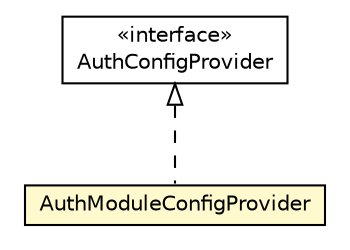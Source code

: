 #!/usr/local/bin/dot
#
# Class diagram 
# Generated by UMLGraph version R5_6-24-gf6e263 (http://www.umlgraph.org/)
#

digraph G {
	edge [fontname="Helvetica",fontsize=10,labelfontname="Helvetica",labelfontsize=10];
	node [fontname="Helvetica",fontsize=10,shape=plaintext];
	nodesep=0.25;
	ranksep=0.5;
	// net.trajano.auth.AuthModuleConfigProvider
	c155 [label=<<table title="net.trajano.auth.AuthModuleConfigProvider" border="0" cellborder="1" cellspacing="0" cellpadding="2" port="p" bgcolor="lemonChiffon" href="./AuthModuleConfigProvider.html">
		<tr><td><table border="0" cellspacing="0" cellpadding="1">
<tr><td align="center" balign="center"> AuthModuleConfigProvider </td></tr>
		</table></td></tr>
		</table>>, URL="./AuthModuleConfigProvider.html", fontname="Helvetica", fontcolor="black", fontsize=10.0];
	//net.trajano.auth.AuthModuleConfigProvider implements javax.security.auth.message.config.AuthConfigProvider
	c174:p -> c155:p [dir=back,arrowtail=empty,style=dashed];
	// javax.security.auth.message.config.AuthConfigProvider
	c174 [label=<<table title="javax.security.auth.message.config.AuthConfigProvider" border="0" cellborder="1" cellspacing="0" cellpadding="2" port="p" href="http://java.sun.com/j2se/1.4.2/docs/api/javax/security/auth/message/config/AuthConfigProvider.html">
		<tr><td><table border="0" cellspacing="0" cellpadding="1">
<tr><td align="center" balign="center"> &#171;interface&#187; </td></tr>
<tr><td align="center" balign="center"> AuthConfigProvider </td></tr>
		</table></td></tr>
		</table>>, URL="http://java.sun.com/j2se/1.4.2/docs/api/javax/security/auth/message/config/AuthConfigProvider.html", fontname="Helvetica", fontcolor="black", fontsize=10.0];
}

